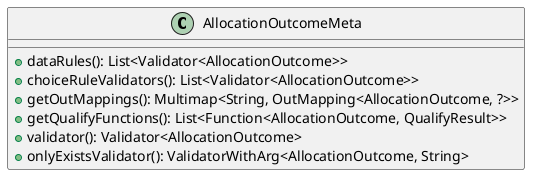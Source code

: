 @startuml

    class AllocationOutcomeMeta [[AllocationOutcomeMeta.html]] {
        +dataRules(): List<Validator<AllocationOutcome>>
        +choiceRuleValidators(): List<Validator<AllocationOutcome>>
        +getOutMappings(): Multimap<String, OutMapping<AllocationOutcome, ?>>
        +getQualifyFunctions(): List<Function<AllocationOutcome, QualifyResult>>
        +validator(): Validator<AllocationOutcome>
        +onlyExistsValidator(): ValidatorWithArg<AllocationOutcome, String>
    }

@enduml
